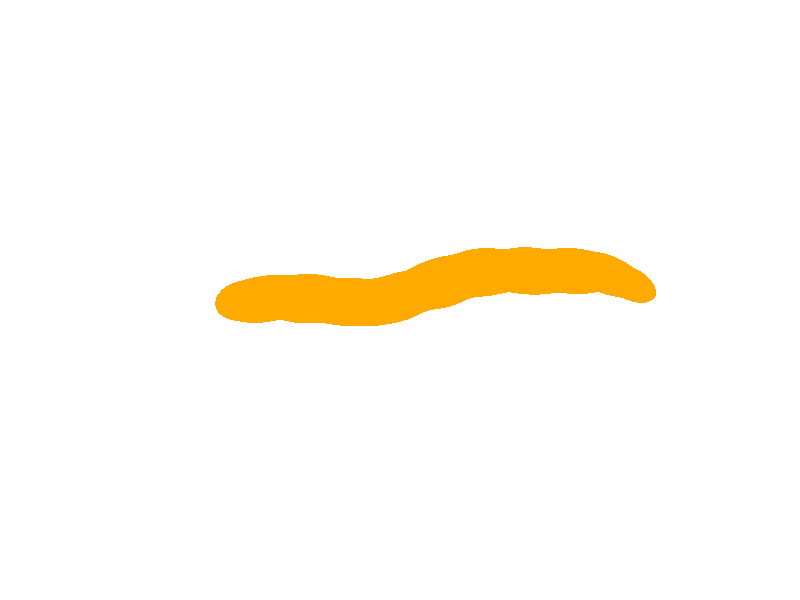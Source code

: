 // Persistence of Vision Ray Tracer Scene Description File
// File: SnailShell.pov

#version 3.6; // current version is 3.8

/* 
Information on Pov-Ray:
 
My personal introduction into Pov-Ray was the excellent book "3D-Welten, professionelle Animationen und fotorealistische Grafiken mit Raytracing" from 
Toni Lama by Carl Hanser Verlag München Wien, 2004. Apart of that I recommend the Pov-Ray-homepage (http://www.povray.org).

Further information on Pov-Ray can be found at https://sus.ziti.uni-heidelberg.de/Lehre/WS2021_Tools/POVRAY/POVRAY_PeterFischer.pdf,  
https://wiki.povray.org/content/Main_Page, https://de.wikibooks.org/wiki/Raytracing_mit_POV-Ray or, in german language, here: https://www.f-lohmueller.de/pov_tut/pov__ger.htm
*/ 
 
/*
---------------------------------------------------Modeling approach---------------------------------------------- 

This worm is created in some kind of random walk. We start at a given position by inserting a sphere at this position. In this example here, the worm is then constructed along the z-axis. So the next
sphere is placed in a given distance on the z-axis and then rotated around the y and x-axis by small, random angles. (Between -20 and 20 degrees in both cases.) This new position then becomes the starting point for defining 
the next position, for the next sphere. Angles from subsequent steps are added up for generating a realistic random, worm-like structure. (Here spheres are separated to demonstrate the underlying principle. 

In this example spheres are not of identical size. They increase in radius in a linear way for the first half of the worm and decrease for the second half. */ 

//-----------------------------------Scene settings (Camera, light, background)-------------------------------------------------

global_settings {
    assumed_gamma 1.0
    max_trace_level 5
}

#declare Camera = camera {
    location  <12, 0.1, 0>
    look_at   <0, 0,  0>
}

camera {Camera}

sky_sphere {
    pigment {
        gradient y
        color_map { 
            [0.0 color rgb <1,1,1>] [0.5 color rgb <1,1,1>] [1.0 color rgb <1,1,1>] 
        }
        scale 2
        translate -1
    }
}

// create a regular point light source
light_source {
    0*x                  // light's position (translated below)
    color rgb <1,1,1>    // light's color
    translate <500, 500, -500>
} 

light_source {
     0*x                  // light's position (translated below)
    color rgb <1,1,1>    // light's color
    translate <500, -500, -500>
}  /*



//Das Koordinatensystem

cylinder { <-1000, 0, 0>, <1000, 0, 0>, 0.01 
  pigment {

    color rgb <1,0,0>     // solid color pigment
  }
}

cylinder { <0, -1000, 0>, <0, 1000, 0>, 0.01 
  pigment {

    color rgb <0,1,0>     // solid color pigment
  }
}

cylinder { <0, 0, -1000>, <0, 0, 1000>, 0.01 
  pigment {

    color rgb <0,0,1>     // solid color pigment
  }
} 

       */


//---------------------------Objects-----------------------------------------------------------------
#declare chance1 = seed (3);


// Definition of normals-----------------------------------------------------------------------

#declare Normal1 =     normal {
    crackle 2.5         // any pattern optionally followed by an intensity value [0.5]
    scale 0.02       // any transformations
}



#declare Normal2 =     normal {
    bumps 0.8         // any pattern optionally followed by an intensity value [0.5]
    scale 0.15       // any transformations
}  

// Definition of worm texture---------------------------------------------------------------

  
#declare TexturWurm = texture{
    pigment {
        color rgb <255/255,102/255,0/255>      // solid color pigment
    }
// texture component
    normal {
        average
        normal_map {
            [1, Normal1 ]
            [1, Normal2 ]
        }
    } 
// control an object's surface finish
    finish {
        ambient 0.2          // ambient surface reflection color [0.1]
        diffuse 0.6          // amount [0.6]
        brilliance 1.0       // tightness of diffuse illumination [1.0]
        phong 0.5          // amount [0.0]
        phong_size 80      // (1.0..250+) (dull->highly polished) [40]
    } // finish

}  

  
#declare TexturStart = texture{
    pigment {
        color rgb <255/255,102/255,0/255>      // solid color pigment
    }
// control an object's surface finish
    finish {
        ambient 0.2          // ambient surface reflection color [0.1]
        diffuse 0.6          // amount [0.6]
        brilliance 1.0       // tightness of diffuse illumination [1.0]
        phong 0.5          // amount [0.0]
        phong_size 80      // (1.0..250+) (dull->highly polished) [40]
    } // finish
}  

  
  



//Loop for calculation of positions

#declare Number = 10;                              //Number of elements
#declare Positions = array[Number];                //Array for positions of elements
#declare AngleXArray = array[Number];                   //Array for angles of rotation around x-axis
#declare AngleYArray = array[Number];                   //Array for angles of rotation around y-axis
#declare Distance = 0.9;                           //Distance of elements
#declare AngleX = 0;                               //Start value
#declare AngleY = 0;                               //Start Value
#declare Start = <0, 0, 0>;                        //Start position
#declare P2 = Start;

#declare ticker = 0;                               //in this loop positions and angles of elements are defined subsequently 
#while (ticker < Number)

    #declare P1 = Start + <0, 0, Distance>;
    #declare P1 = vrotate (P1, <AngleX, 0, 0>);
    #declare P1 = vrotate (P1, <0, AngleY, 0>); 
    #declare PEnd = P1 + P2;

    #declare Positions[ticker] = PEnd;             //Here all values are stored in respective arrays. 
    #declare AngleXArray[ticker] = AngleX; 
    #declare AngleYArray[ticker] = AngleY; 

    #declare P2 = PEnd;
    #declare AngleX = AngleX + 40*(rand(chance1)-0.5);    //Angles for the next round are calculated
    #declare AngleY = AngleY + 40*(rand(chance1)-0.5);    //Angles for the next round are calculated

#declare ticker = ticker + 1;
#end 




 
//The actual structure (a blob)

#declare PreAngleX = 0;
#declare PreAngleY = 0;

blob {
    // threshold (0.0 < threshold <= StrengthVal) surface falloff threshold #
    threshold 0.6
    
    #declare ticker = 0;
    #while (ticker < Number)


        #declare P1 = Positions [ticker];                                 //Values for positions and angles are taken from the arrays.
        #declare AngleX = AngleXArray [ticker];                                 //Values for positions and angles are taken from the arrays.
        #declare AngleY = AngleYArray [ticker];                                 //Values for positions and angles are taken from the arrays.


        #if (ticker > 0)
            #declare PreAngleX = AngleXArray [ticker-1]; 
            #declare PreAngleY = AngleYArray [ticker-1]; 
        #else
            #declare PreAngleX = 0;                                        //Here angles from the position before are taken from the arrays; if-statements avoids working with undefined values for ticker. 
            #declare PreAngleY = 0; 
        #end


        #declare AngleX = (AngleX + PreAngleX)/2;                          //Actual angles are calculated as the mean between the current angle and the angle of the precursor element.
        #declare AngleY = (AngleY + PreAngleY)/2; 
        sphere { 
            <0, 0, 0>, 1.2, 1
            scale <1, 0.4, 1>
            rotate <AngleX, 0, 0>
            rotate <0, AngleY, 0>
            translate P1
        }  
  
    #declare ticker = ticker + 1;
    #end
 
texture{ 
    TexturWurm
    }
translate <0, 0, -4>
rotate <0, 0, -40>  
}
